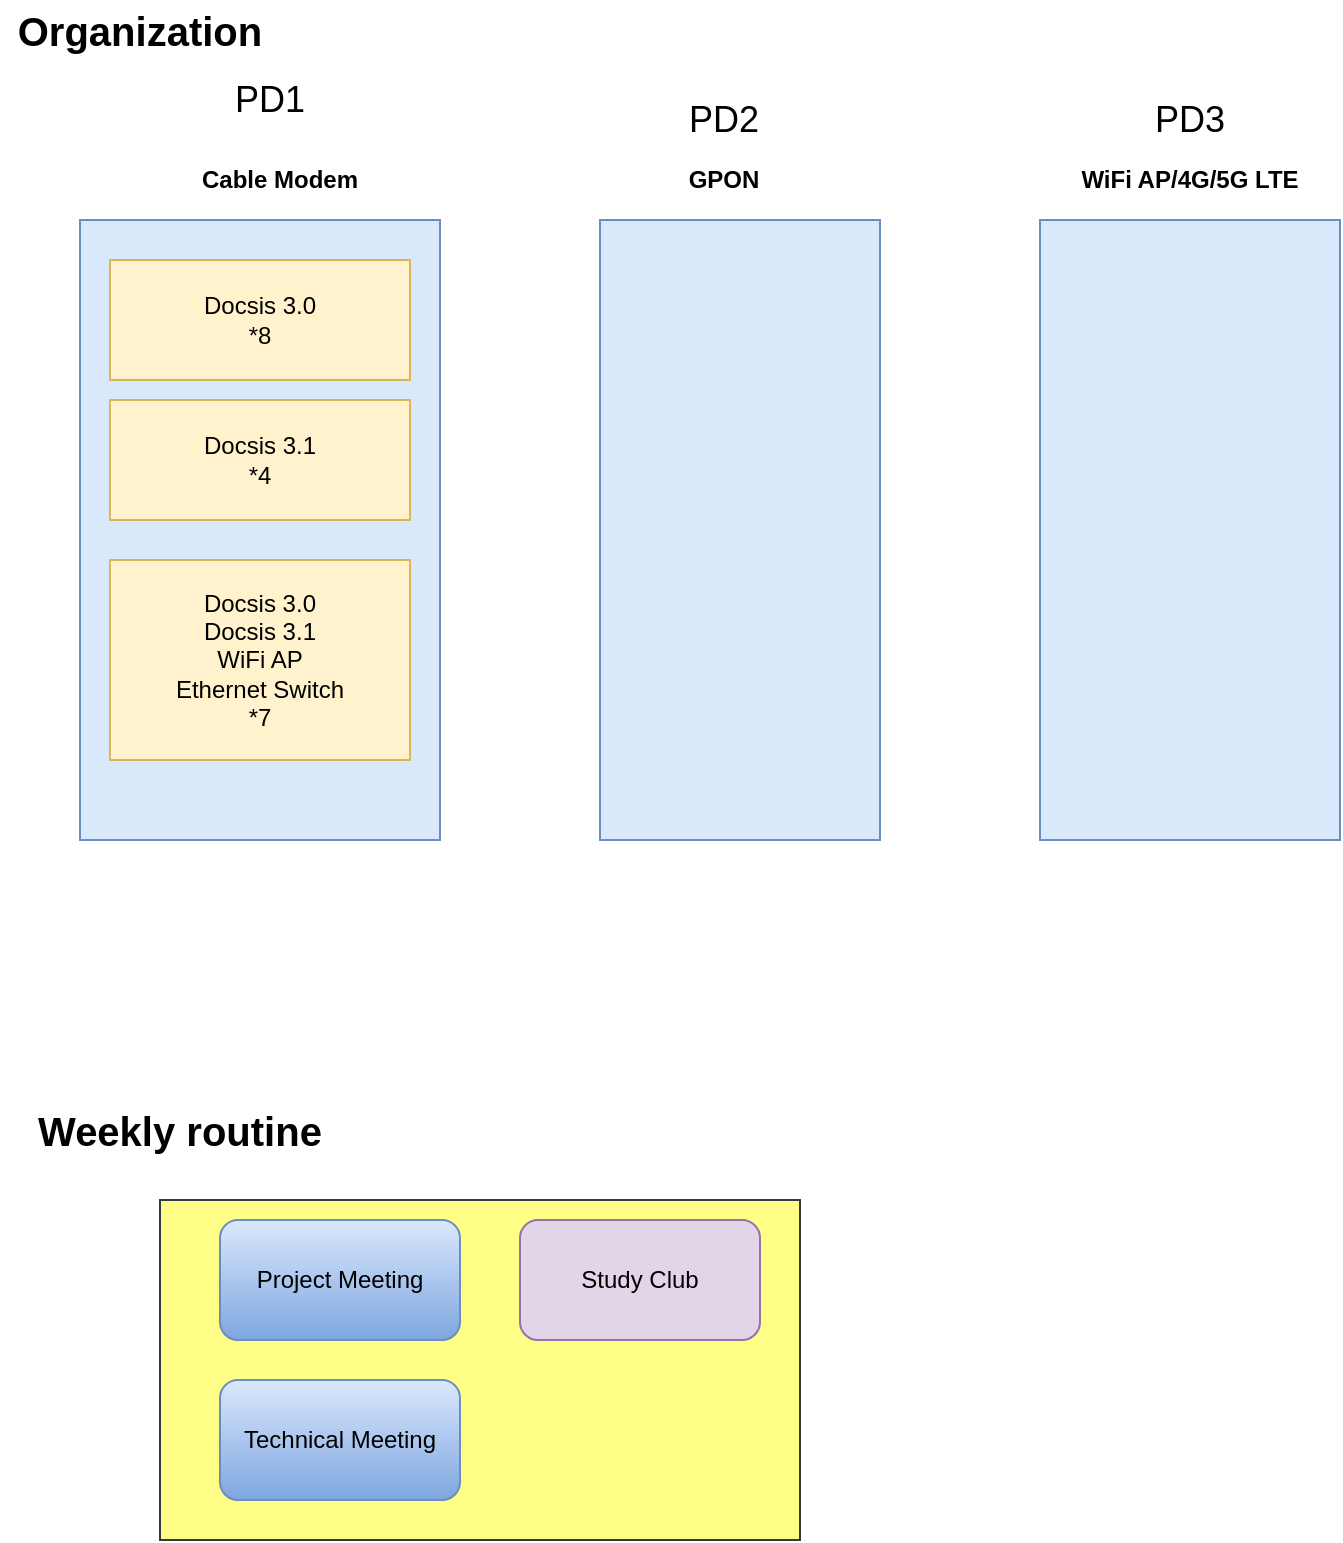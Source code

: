 <mxfile version="13.5.1" type="device"><diagram id="mdfnao0lAqxs-NDtzSOf" name="Page-1"><mxGraphModel dx="1326" dy="806" grid="1" gridSize="10" guides="1" tooltips="1" connect="1" arrows="1" fold="1" page="1" pageScale="1" pageWidth="827" pageHeight="1169" math="0" shadow="0"><root><mxCell id="0"/><mxCell id="1" parent="0"/><mxCell id="Bz5Ln3XpUUeWPdTkMfFE-1" value="" style="rounded=0;whiteSpace=wrap;html=1;fillColor=#dae8fc;strokeColor=#6c8ebf;" parent="1" vertex="1"><mxGeometry x="120" y="120" width="180" height="310" as="geometry"/></mxCell><mxCell id="Bz5Ln3XpUUeWPdTkMfFE-2" value="" style="rounded=0;whiteSpace=wrap;html=1;fillColor=#dae8fc;strokeColor=#6c8ebf;" parent="1" vertex="1"><mxGeometry x="380" y="120" width="140" height="310" as="geometry"/></mxCell><mxCell id="Bz5Ln3XpUUeWPdTkMfFE-3" value="" style="rounded=0;whiteSpace=wrap;html=1;fillColor=#dae8fc;strokeColor=#6c8ebf;" parent="1" vertex="1"><mxGeometry x="600" y="120" width="150" height="310" as="geometry"/></mxCell><mxCell id="Bz5Ln3XpUUeWPdTkMfFE-4" value="PD1" style="text;html=1;strokeColor=none;fillColor=none;align=center;verticalAlign=middle;whiteSpace=wrap;rounded=0;fontSize=18;" parent="1" vertex="1"><mxGeometry x="195" y="50" width="40" height="20" as="geometry"/></mxCell><mxCell id="Bz5Ln3XpUUeWPdTkMfFE-8" value="Docsis 3.0&lt;br&gt;*8" style="rounded=0;whiteSpace=wrap;html=1;fillColor=#fff2cc;strokeColor=#d6b656;" parent="1" vertex="1"><mxGeometry x="135" y="140" width="150" height="60" as="geometry"/></mxCell><mxCell id="Bz5Ln3XpUUeWPdTkMfFE-9" value="Docsis 3.1&lt;br&gt;*4" style="rounded=0;whiteSpace=wrap;html=1;fillColor=#fff2cc;strokeColor=#d6b656;" parent="1" vertex="1"><mxGeometry x="135" y="210" width="150" height="60" as="geometry"/></mxCell><mxCell id="Bz5Ln3XpUUeWPdTkMfFE-10" value="Docsis 3.0&lt;br&gt;Docsis 3.1&lt;br&gt;WiFi AP&lt;br&gt;Ethernet Switch&lt;br&gt;*7" style="rounded=0;whiteSpace=wrap;html=1;fillColor=#fff2cc;strokeColor=#d6b656;" parent="1" vertex="1"><mxGeometry x="135" y="290" width="150" height="100" as="geometry"/></mxCell><mxCell id="Bz5Ln3XpUUeWPdTkMfFE-15" value="" style="rounded=0;whiteSpace=wrap;html=1;fillColor=#ffff88;strokeColor=#36393d;" parent="1" vertex="1"><mxGeometry x="160" y="610" width="320" height="170" as="geometry"/></mxCell><mxCell id="Bz5Ln3XpUUeWPdTkMfFE-16" value="Project Meeting" style="rounded=1;whiteSpace=wrap;html=1;gradientColor=#7ea6e0;fillColor=#dae8fc;strokeColor=#6c8ebf;" parent="1" vertex="1"><mxGeometry x="190" y="620" width="120" height="60" as="geometry"/></mxCell><mxCell id="Bz5Ln3XpUUeWPdTkMfFE-17" value="Technical Meeting" style="rounded=1;whiteSpace=wrap;html=1;fillColor=#dae8fc;strokeColor=#6c8ebf;gradientColor=#7ea6e0;" parent="1" vertex="1"><mxGeometry x="190" y="700" width="120" height="60" as="geometry"/></mxCell><mxCell id="Bz5Ln3XpUUeWPdTkMfFE-19" value="Study Club" style="rounded=1;whiteSpace=wrap;html=1;fillColor=#e1d5e7;strokeColor=#9673a6;" parent="1" vertex="1"><mxGeometry x="340" y="620" width="120" height="60" as="geometry"/></mxCell><mxCell id="Bz5Ln3XpUUeWPdTkMfFE-21" value="&lt;b&gt;&lt;font style=&quot;font-size: 20px&quot;&gt;Organization&lt;/font&gt;&lt;/b&gt;" style="text;html=1;strokeColor=none;fillColor=none;align=center;verticalAlign=middle;whiteSpace=wrap;rounded=0;" parent="1" vertex="1"><mxGeometry x="80" y="10" width="140" height="30" as="geometry"/></mxCell><mxCell id="Bz5Ln3XpUUeWPdTkMfFE-22" value="&lt;b&gt;&lt;font style=&quot;font-size: 20px&quot;&gt;Weekly routine&lt;/font&gt;&lt;/b&gt;" style="text;html=1;strokeColor=none;fillColor=none;align=center;verticalAlign=middle;whiteSpace=wrap;rounded=0;" parent="1" vertex="1"><mxGeometry x="80" y="560" width="180" height="30" as="geometry"/></mxCell><mxCell id="54PUrkevLX-e5xaBvSLy-1" value="Cable Modem" style="text;html=1;strokeColor=none;fillColor=none;align=center;verticalAlign=middle;whiteSpace=wrap;rounded=0;fontStyle=1" parent="1" vertex="1"><mxGeometry x="175" y="90" width="90" height="20" as="geometry"/></mxCell><mxCell id="54PUrkevLX-e5xaBvSLy-2" value="PD2" style="text;html=1;strokeColor=none;fillColor=none;align=center;verticalAlign=middle;whiteSpace=wrap;rounded=0;fontSize=18;" parent="1" vertex="1"><mxGeometry x="422" y="60" width="40" height="20" as="geometry"/></mxCell><mxCell id="54PUrkevLX-e5xaBvSLy-3" value="GPON" style="text;html=1;strokeColor=none;fillColor=none;align=center;verticalAlign=middle;whiteSpace=wrap;rounded=0;fontStyle=1" parent="1" vertex="1"><mxGeometry x="397" y="90" width="90" height="20" as="geometry"/></mxCell><mxCell id="54PUrkevLX-e5xaBvSLy-4" value="PD3" style="text;html=1;strokeColor=none;fillColor=none;align=center;verticalAlign=middle;whiteSpace=wrap;rounded=0;fontSize=18;" parent="1" vertex="1"><mxGeometry x="655" y="60" width="40" height="20" as="geometry"/></mxCell><mxCell id="54PUrkevLX-e5xaBvSLy-5" value="WiFi AP/4G/5G LTE" style="text;html=1;strokeColor=none;fillColor=none;align=center;verticalAlign=middle;whiteSpace=wrap;rounded=0;fontStyle=1" parent="1" vertex="1"><mxGeometry x="600" y="90" width="150" height="20" as="geometry"/></mxCell></root></mxGraphModel></diagram></mxfile>